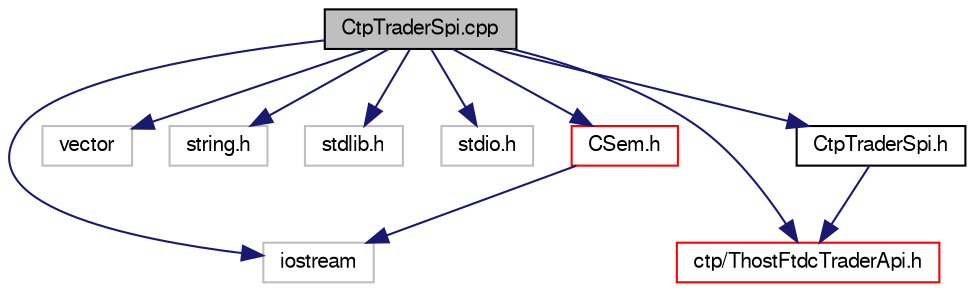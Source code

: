 digraph "CtpTraderSpi.cpp"
{
  bgcolor="transparent";
  edge [fontname="FreeSans",fontsize="10",labelfontname="FreeSans",labelfontsize="10"];
  node [fontname="FreeSans",fontsize="10",shape=record];
  Node1 [label="CtpTraderSpi.cpp",height=0.2,width=0.4,color="black", fillcolor="grey75", style="filled" fontcolor="black"];
  Node1 -> Node2 [color="midnightblue",fontsize="10",style="solid",fontname="FreeSans"];
  Node2 [label="iostream",height=0.2,width=0.4,color="grey75"];
  Node1 -> Node3 [color="midnightblue",fontsize="10",style="solid",fontname="FreeSans"];
  Node3 [label="vector",height=0.2,width=0.4,color="grey75"];
  Node1 -> Node4 [color="midnightblue",fontsize="10",style="solid",fontname="FreeSans"];
  Node4 [label="string.h",height=0.2,width=0.4,color="grey75"];
  Node1 -> Node5 [color="midnightblue",fontsize="10",style="solid",fontname="FreeSans"];
  Node5 [label="stdlib.h",height=0.2,width=0.4,color="grey75"];
  Node1 -> Node6 [color="midnightblue",fontsize="10",style="solid",fontname="FreeSans"];
  Node6 [label="stdio.h",height=0.2,width=0.4,color="grey75"];
  Node1 -> Node7 [color="midnightblue",fontsize="10",style="solid",fontname="FreeSans"];
  Node7 [label="ctp/ThostFtdcTraderApi.h",height=0.2,width=0.4,color="red",URL="$d4/d8a/ThostFtdcTraderApi_8h.html",tooltip="定义了客户端接口  20060106 赵鸿昊 创建该文件"];
  Node1 -> Node8 [color="midnightblue",fontsize="10",style="solid",fontname="FreeSans"];
  Node8 [label="CtpTraderSpi.h",height=0.2,width=0.4,color="black",URL="$d1/d52/CtpTraderSpi_8h.html"];
  Node8 -> Node7 [color="midnightblue",fontsize="10",style="solid",fontname="FreeSans"];
  Node1 -> Node9 [color="midnightblue",fontsize="10",style="solid",fontname="FreeSans"];
  Node9 [label="CSem.h",height=0.2,width=0.4,color="red",URL="$d5/d22/CSem_8h.html"];
  Node9 -> Node2 [color="midnightblue",fontsize="10",style="solid",fontname="FreeSans"];
}
